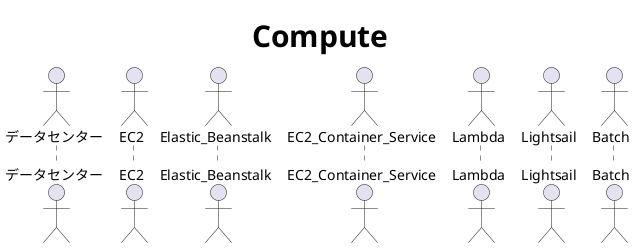 @startuml
Title <size:30>Compute</size>

actor データセンター
/'
とりあえず、ハードウェアをデータセンターに集めて、その管理を任せられるようにした。
スイッチやルータやらの障害対応などを気にする必要があった
で、Webサーバの構築やDBサーバの構築やらにも時間がかかった
'/

actor EC2
/'Elastic compute cloud 2006 登場
IAAS の誕生
ブラウザのコマンドラインを使って、
 VM のプロビジョニングができるようになった
 AWS は インフラストラクチャ as code な存在となった

 それでもまだ、それらは物理サーバ上の VM です。
 ディスクが壊れたら、データは失われてしまう。
 サーバが壊れたら、OSを再インストールしなければならない
'/


actor Elastic_Beanstalk
/'これの誕生が、IAAS から PAAS の時代への変革の象徴
開発者はコードをアップロードするだけ。
それを動かすインフラ(Webサーバがどうのこうのとか)は気にしなくていい

それでも、Windows や Linux といった OS の管理を気にする必要があった
'/

actor EC2_Container_Service
/'Docker とかのコンテナサービス
軽くて隔離されてる。

それでも、サーバのデプロイは必要。
コンテナが走っているかどうかを気にしなければいけないし、
負荷にも気を使う必要がある
'/



actor Lambda
/'2015 登場
データセンター、HW、インフラ、プロトコル、OS、コンテナ、
アプリケーションレイヤー、AWS API。
全部カプセル化されている。
パッチもスケーリングも気にしなくていい。

コードのことだけ、気にしていればいい。
それを走らせるトリガーだけ気にしていればいい。



例）
トリガー:webServer にユーザーが画像をアップロード
実行：テキストの上の部分に画像を配置
'/
actor Lightsail
/'
VPN:Virtual Private AWS_Global_Network
AWS の中身を全く関知しない人向けのサービス
固定IP アドレス、RDP アクセス(Winrm), SSH(linux)
'/
actor Batch
/'バッチ処理用。'/
@enduml
